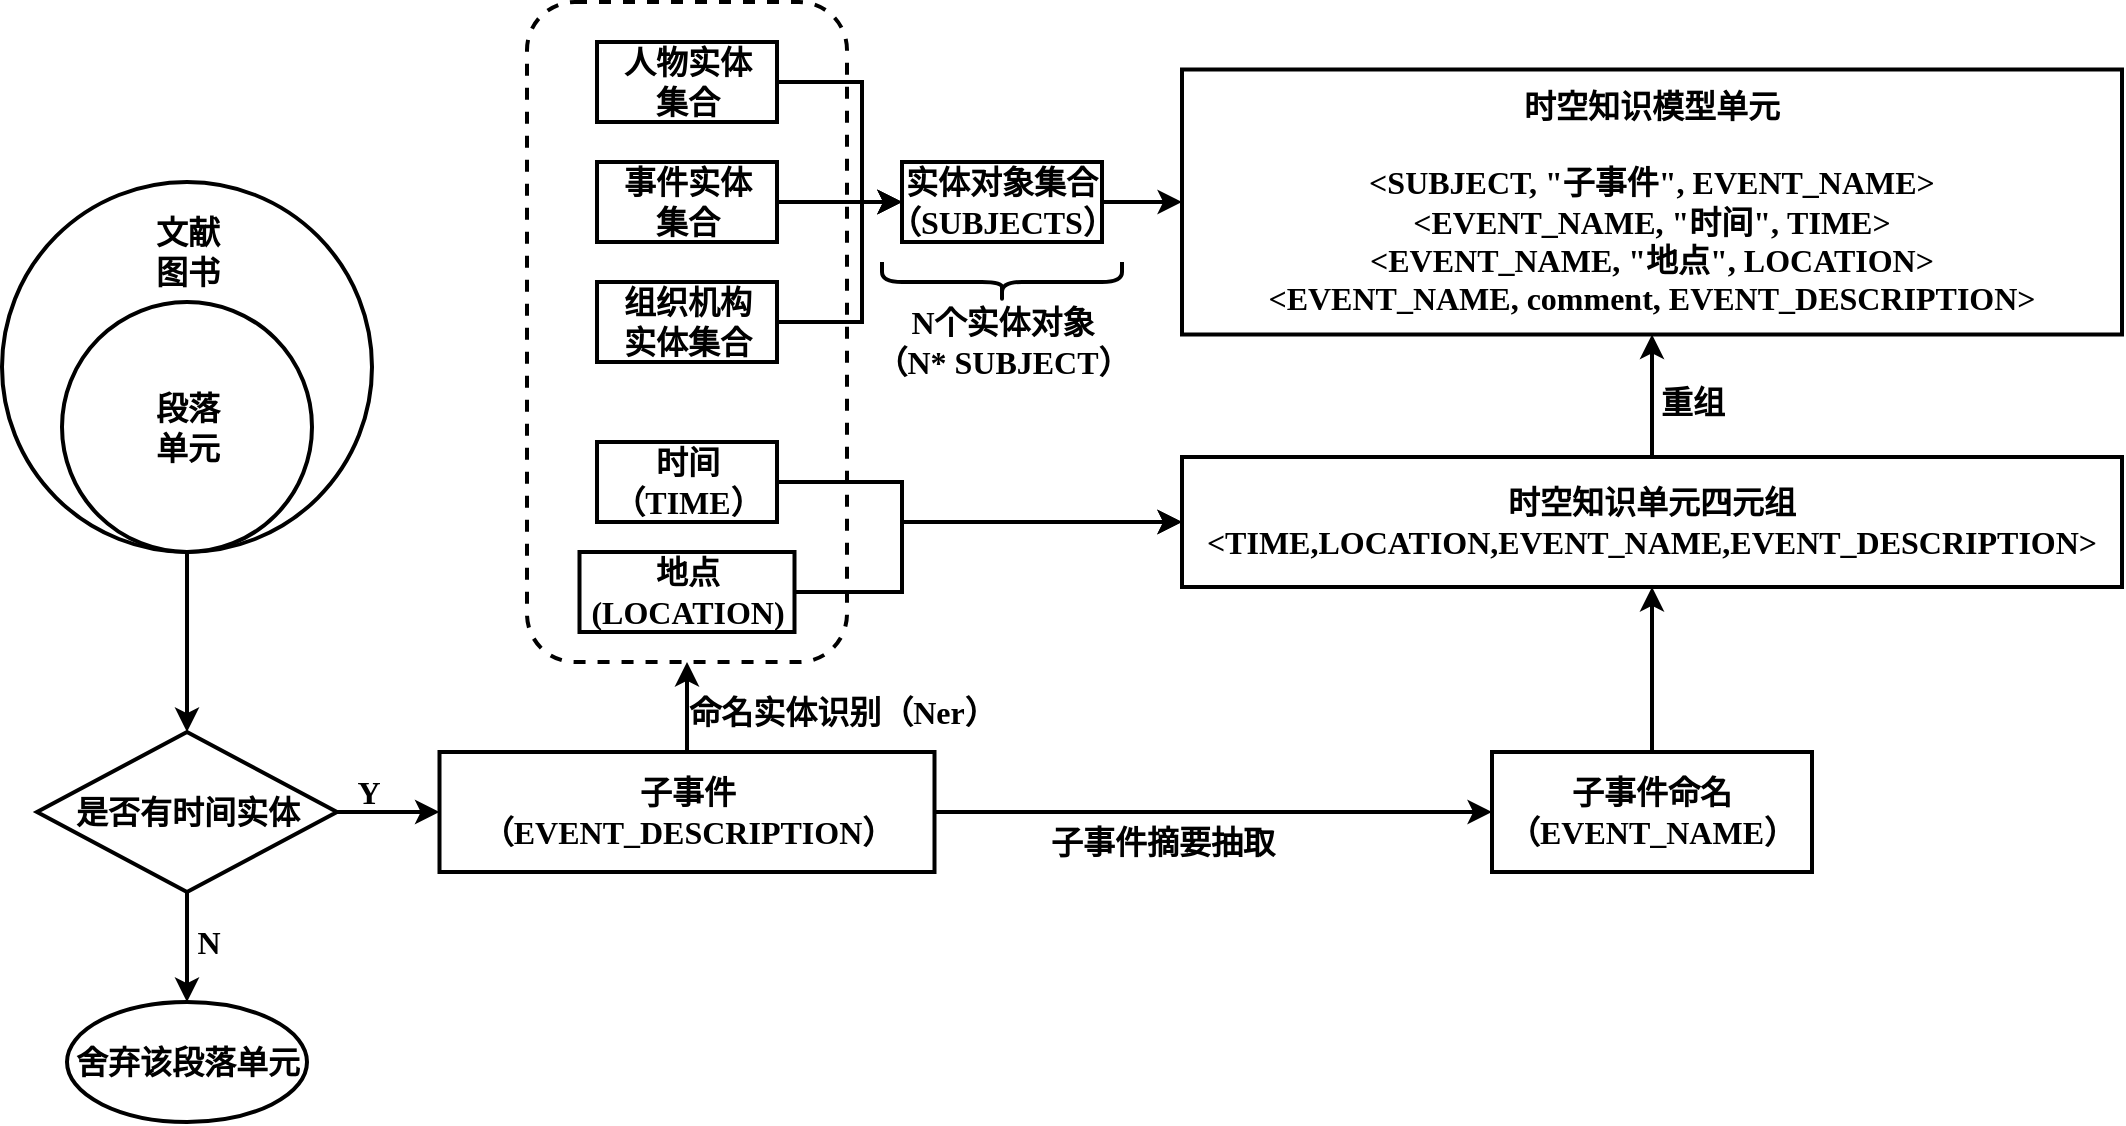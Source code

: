 <mxfile version="17.2.4" type="github">
  <diagram id="Tqv-xgq0oBXDb1eSAF5G" name="Page-1">
    <mxGraphModel dx="1058" dy="794" grid="1" gridSize="10" guides="1" tooltips="1" connect="1" arrows="1" fold="1" page="1" pageScale="1" pageWidth="827" pageHeight="1169" math="0" shadow="0">
      <root>
        <mxCell id="0" />
        <mxCell id="1" parent="0" />
        <mxCell id="5KL64Bzqj7dQWfPiXda_-27" value="" style="rounded=1;whiteSpace=wrap;html=1;fontSize=16;strokeWidth=2;dashed=1;fontStyle=1" parent="1" vertex="1">
          <mxGeometry x="402.5" y="180" width="160" height="330" as="geometry" />
        </mxCell>
        <mxCell id="5KL64Bzqj7dQWfPiXda_-74" style="edgeStyle=orthogonalEdgeStyle;rounded=0;orthogonalLoop=1;jettySize=auto;html=1;exitX=1;exitY=0.5;exitDx=0;exitDy=0;fontFamily=Times New Roman;fontSize=16;strokeWidth=2;entryX=0;entryY=0.5;entryDx=0;entryDy=0;fontStyle=1" parent="1" source="5KL64Bzqj7dQWfPiXda_-24" target="5KL64Bzqj7dQWfPiXda_-73" edge="1">
          <mxGeometry relative="1" as="geometry">
            <Array as="points">
              <mxPoint x="570" y="220" />
              <mxPoint x="570" y="280" />
            </Array>
          </mxGeometry>
        </mxCell>
        <mxCell id="5KL64Bzqj7dQWfPiXda_-24" value="&lt;span style=&quot;font-size: 16px;&quot;&gt;人物实体&lt;br style=&quot;font-size: 16px;&quot;&gt;集合&lt;/span&gt;" style="rounded=0;whiteSpace=wrap;html=1;fontSize=16;strokeWidth=2;fontStyle=1" parent="1" vertex="1">
          <mxGeometry x="437.5" y="200" width="90" height="40" as="geometry" />
        </mxCell>
        <mxCell id="5KL64Bzqj7dQWfPiXda_-75" style="edgeStyle=orthogonalEdgeStyle;rounded=0;orthogonalLoop=1;jettySize=auto;html=1;exitX=1;exitY=0.5;exitDx=0;exitDy=0;entryX=0;entryY=0.5;entryDx=0;entryDy=0;fontFamily=Times New Roman;fontSize=16;strokeWidth=2;fontStyle=1" parent="1" source="5KL64Bzqj7dQWfPiXda_-25" target="5KL64Bzqj7dQWfPiXda_-73" edge="1">
          <mxGeometry relative="1" as="geometry" />
        </mxCell>
        <mxCell id="5KL64Bzqj7dQWfPiXda_-25" value="&lt;span style=&quot;font-size: 16px;&quot;&gt;事件实体&lt;br style=&quot;font-size: 16px;&quot;&gt;集合&lt;br style=&quot;font-size: 16px;&quot;&gt;&lt;/span&gt;" style="rounded=0;whiteSpace=wrap;html=1;fontSize=16;strokeWidth=2;fontStyle=1" parent="1" vertex="1">
          <mxGeometry x="437.5" y="260" width="90" height="40" as="geometry" />
        </mxCell>
        <mxCell id="5KL64Bzqj7dQWfPiXda_-76" style="edgeStyle=orthogonalEdgeStyle;rounded=0;orthogonalLoop=1;jettySize=auto;html=1;exitX=1;exitY=0.5;exitDx=0;exitDy=0;entryX=0;entryY=0.5;entryDx=0;entryDy=0;fontFamily=Times New Roman;fontSize=16;strokeWidth=2;fontStyle=1" parent="1" source="5KL64Bzqj7dQWfPiXda_-26" target="5KL64Bzqj7dQWfPiXda_-73" edge="1">
          <mxGeometry relative="1" as="geometry">
            <Array as="points">
              <mxPoint x="570" y="340" />
              <mxPoint x="570" y="280" />
            </Array>
          </mxGeometry>
        </mxCell>
        <mxCell id="5KL64Bzqj7dQWfPiXda_-26" value="&lt;span style=&quot;font-size: 16px;&quot;&gt;组织机构&lt;br style=&quot;font-size: 16px;&quot;&gt;实体集合&lt;/span&gt;" style="rounded=0;whiteSpace=wrap;html=1;fontSize=16;strokeWidth=2;fontStyle=1" parent="1" vertex="1">
          <mxGeometry x="437.5" y="320" width="90" height="40" as="geometry" />
        </mxCell>
        <mxCell id="5KL64Bzqj7dQWfPiXda_-34" value="" style="ellipse;whiteSpace=wrap;html=1;aspect=fixed;rounded=1;fontSize=16;strokeWidth=2;fontStyle=1" parent="1" vertex="1">
          <mxGeometry x="140" y="270" width="185" height="185" as="geometry" />
        </mxCell>
        <mxCell id="5KL64Bzqj7dQWfPiXda_-60" style="edgeStyle=orthogonalEdgeStyle;rounded=0;orthogonalLoop=1;jettySize=auto;html=1;exitX=0.5;exitY=1;exitDx=0;exitDy=0;entryX=0.5;entryY=0;entryDx=0;entryDy=0;fontFamily=Times New Roman;fontSize=16;strokeWidth=2;fontStyle=1" parent="1" source="5KL64Bzqj7dQWfPiXda_-35" target="5KL64Bzqj7dQWfPiXda_-46" edge="1">
          <mxGeometry relative="1" as="geometry" />
        </mxCell>
        <mxCell id="5KL64Bzqj7dQWfPiXda_-35" value="" style="ellipse;whiteSpace=wrap;html=1;aspect=fixed;rounded=1;fontSize=16;strokeWidth=2;fontStyle=1" parent="1" vertex="1">
          <mxGeometry x="170" y="330" width="125" height="125" as="geometry" />
        </mxCell>
        <mxCell id="5KL64Bzqj7dQWfPiXda_-36" value="&lt;span style=&quot;font-size: 16px;&quot;&gt;文献&lt;br style=&quot;font-size: 16px;&quot;&gt;图书&lt;/span&gt;" style="text;html=1;strokeColor=none;fillColor=none;align=center;verticalAlign=middle;whiteSpace=wrap;rounded=0;fontSize=16;strokeWidth=2;fontStyle=1" parent="1" vertex="1">
          <mxGeometry x="202.5" y="290" width="60" height="30" as="geometry" />
        </mxCell>
        <mxCell id="5KL64Bzqj7dQWfPiXda_-38" value="&lt;span style=&quot;font-size: 16px;&quot;&gt;段落&lt;br style=&quot;font-size: 16px;&quot;&gt;单元&lt;/span&gt;" style="text;html=1;strokeColor=none;fillColor=none;align=center;verticalAlign=middle;whiteSpace=wrap;rounded=0;fontSize=16;strokeWidth=2;fontStyle=1" parent="1" vertex="1">
          <mxGeometry x="202.5" y="377.5" width="60" height="30" as="geometry" />
        </mxCell>
        <mxCell id="5KL64Bzqj7dQWfPiXda_-64" style="edgeStyle=orthogonalEdgeStyle;rounded=0;orthogonalLoop=1;jettySize=auto;html=1;exitX=1;exitY=0.5;exitDx=0;exitDy=0;fontFamily=Times New Roman;fontSize=16;entryX=0;entryY=0.5;entryDx=0;entryDy=0;strokeWidth=2;fontStyle=1" parent="1" target="5KL64Bzqj7dQWfPiXda_-59" edge="1">
          <mxGeometry relative="1" as="geometry">
            <mxPoint x="654" y="440" as="targetPoint" />
            <mxPoint x="521.5" y="475" as="sourcePoint" />
            <Array as="points">
              <mxPoint x="590" y="475" />
              <mxPoint x="590" y="440" />
            </Array>
          </mxGeometry>
        </mxCell>
        <mxCell id="5KL64Bzqj7dQWfPiXda_-43" value="&lt;span style=&quot;font-size: 16px;&quot;&gt;&lt;font face=&quot;Times New Roman&quot; style=&quot;font-size: 16px;&quot;&gt;地点&lt;br style=&quot;font-size: 16px;&quot;&gt;(LOCATION)&lt;/font&gt;&lt;br style=&quot;font-size: 16px;&quot;&gt;&lt;/span&gt;" style="rounded=0;whiteSpace=wrap;html=1;fontSize=16;strokeWidth=2;fontStyle=1" parent="1" vertex="1">
          <mxGeometry x="428.75" y="455" width="107.5" height="40" as="geometry" />
        </mxCell>
        <mxCell id="5KL64Bzqj7dQWfPiXda_-50" value="" style="edgeStyle=orthogonalEdgeStyle;rounded=0;orthogonalLoop=1;jettySize=auto;html=1;fontSize=16;strokeWidth=2;fontStyle=1" parent="1" source="5KL64Bzqj7dQWfPiXda_-46" target="5KL64Bzqj7dQWfPiXda_-49" edge="1">
          <mxGeometry relative="1" as="geometry" />
        </mxCell>
        <mxCell id="5KL64Bzqj7dQWfPiXda_-52" value="" style="edgeStyle=orthogonalEdgeStyle;rounded=0;orthogonalLoop=1;jettySize=auto;html=1;fontSize=16;strokeWidth=2;fontStyle=1" parent="1" source="5KL64Bzqj7dQWfPiXda_-46" target="5KL64Bzqj7dQWfPiXda_-51" edge="1">
          <mxGeometry relative="1" as="geometry" />
        </mxCell>
        <mxCell id="5KL64Bzqj7dQWfPiXda_-46" value="是否有时间实体" style="rhombus;whiteSpace=wrap;html=1;fontSize=16;rounded=0;strokeWidth=2;fontStyle=1" parent="1" vertex="1">
          <mxGeometry x="157.5" y="545" width="150" height="80" as="geometry" />
        </mxCell>
        <mxCell id="5KL64Bzqj7dQWfPiXda_-49" value="舍弃该段落单元" style="ellipse;whiteSpace=wrap;html=1;fontSize=16;rounded=0;strokeWidth=2;fontStyle=1;" parent="1" vertex="1">
          <mxGeometry x="172.5" y="680" width="120" height="60" as="geometry" />
        </mxCell>
        <mxCell id="5KL64Bzqj7dQWfPiXda_-53" style="edgeStyle=orthogonalEdgeStyle;rounded=0;orthogonalLoop=1;jettySize=auto;html=1;exitX=0.5;exitY=0;exitDx=0;exitDy=0;fontFamily=Times New Roman;fontSize=16;strokeWidth=2;fontStyle=1" parent="1" source="5KL64Bzqj7dQWfPiXda_-51" target="5KL64Bzqj7dQWfPiXda_-27" edge="1">
          <mxGeometry relative="1" as="geometry" />
        </mxCell>
        <mxCell id="5KL64Bzqj7dQWfPiXda_-62" style="edgeStyle=orthogonalEdgeStyle;rounded=0;orthogonalLoop=1;jettySize=auto;html=1;exitX=1;exitY=0.5;exitDx=0;exitDy=0;entryX=0;entryY=0.5;entryDx=0;entryDy=0;fontFamily=Times New Roman;fontSize=16;strokeWidth=2;fontStyle=1" parent="1" source="5KL64Bzqj7dQWfPiXda_-51" target="5KL64Bzqj7dQWfPiXda_-54" edge="1">
          <mxGeometry relative="1" as="geometry" />
        </mxCell>
        <mxCell id="5KL64Bzqj7dQWfPiXda_-51" value="&lt;font face=&quot;Times New Roman&quot; style=&quot;font-size: 16px;&quot;&gt;子事件（&lt;span lang=&quot;EN-US&quot; style=&quot;font-size: 16px;&quot;&gt;EVENT_DESCRIPTION&lt;/span&gt;）&lt;/font&gt;" style="whiteSpace=wrap;html=1;fontSize=16;rounded=0;strokeWidth=2;fontStyle=1;" parent="1" vertex="1">
          <mxGeometry x="358.75" y="555" width="247.5" height="60" as="geometry" />
        </mxCell>
        <mxCell id="5KL64Bzqj7dQWfPiXda_-65" style="edgeStyle=orthogonalEdgeStyle;rounded=0;orthogonalLoop=1;jettySize=auto;html=1;exitX=0.5;exitY=0;exitDx=0;exitDy=0;entryX=0.5;entryY=1;entryDx=0;entryDy=0;fontFamily=Times New Roman;fontSize=16;strokeWidth=2;fontStyle=1" parent="1" source="5KL64Bzqj7dQWfPiXda_-54" target="5KL64Bzqj7dQWfPiXda_-59" edge="1">
          <mxGeometry relative="1" as="geometry" />
        </mxCell>
        <mxCell id="5KL64Bzqj7dQWfPiXda_-54" value="&lt;font face=&quot;Times New Roman&quot; style=&quot;font-size: 16px;&quot;&gt;子事件命名（&lt;span lang=&quot;EN-US&quot; style=&quot;font-size: 16px;&quot;&gt;EVENT_NAME&lt;/span&gt;）&lt;/font&gt;" style="whiteSpace=wrap;html=1;fontSize=16;rounded=0;strokeWidth=2;fontStyle=1;" parent="1" vertex="1">
          <mxGeometry x="885" y="555" width="160" height="60" as="geometry" />
        </mxCell>
        <mxCell id="5KL64Bzqj7dQWfPiXda_-78" style="edgeStyle=orthogonalEdgeStyle;rounded=0;orthogonalLoop=1;jettySize=auto;html=1;exitX=0.5;exitY=0;exitDx=0;exitDy=0;entryX=0.5;entryY=1;entryDx=0;entryDy=0;fontFamily=Times New Roman;fontSize=16;strokeWidth=2;fontStyle=1" parent="1" source="5KL64Bzqj7dQWfPiXda_-59" target="5KL64Bzqj7dQWfPiXda_-77" edge="1">
          <mxGeometry relative="1" as="geometry" />
        </mxCell>
        <mxCell id="5KL64Bzqj7dQWfPiXda_-59" value="&lt;font face=&quot;Times New Roman&quot; style=&quot;font-size: 16px;&quot;&gt;&lt;span style=&quot;font-size: 16px;&quot;&gt;时空知识单元四元组&lt;br style=&quot;font-size: 16px;&quot;&gt;&lt;span lang=&quot;EN-US&quot; style=&quot;font-size: 16px;&quot;&gt;&amp;lt;TIME,LOCATION,EVENT_NAME,EVENT_DESCRIPTION&amp;gt;&lt;/span&gt;&lt;/span&gt;&lt;/font&gt;&lt;span style=&quot;font-size: 16px;&quot;&gt;&lt;br style=&quot;font-size: 16px;&quot;&gt;&lt;/span&gt;" style="rounded=0;whiteSpace=wrap;html=1;fontSize=16;strokeWidth=2;fontStyle=1" parent="1" vertex="1">
          <mxGeometry x="730" y="407.5" width="470" height="65" as="geometry" />
        </mxCell>
        <mxCell id="5KL64Bzqj7dQWfPiXda_-63" style="edgeStyle=orthogonalEdgeStyle;rounded=0;orthogonalLoop=1;jettySize=auto;html=1;exitX=1;exitY=0.5;exitDx=0;exitDy=0;entryX=0;entryY=0.5;entryDx=0;entryDy=0;fontFamily=Times New Roman;fontSize=16;strokeWidth=2;fontStyle=1" parent="1" source="5KL64Bzqj7dQWfPiXda_-61" target="5KL64Bzqj7dQWfPiXda_-59" edge="1">
          <mxGeometry relative="1" as="geometry">
            <Array as="points">
              <mxPoint x="590" y="420" />
              <mxPoint x="590" y="440" />
            </Array>
          </mxGeometry>
        </mxCell>
        <mxCell id="5KL64Bzqj7dQWfPiXda_-61" value="&lt;span style=&quot;font-size: 16px;&quot;&gt;&lt;font face=&quot;Times New Roman&quot; style=&quot;font-size: 16px;&quot;&gt;时间（TIME）&lt;/font&gt;&lt;/span&gt;" style="rounded=0;whiteSpace=wrap;html=1;fontSize=16;strokeWidth=2;fontStyle=1" parent="1" vertex="1">
          <mxGeometry x="437.5" y="400" width="90" height="40" as="geometry" />
        </mxCell>
        <mxCell id="5KL64Bzqj7dQWfPiXda_-83" style="edgeStyle=orthogonalEdgeStyle;rounded=0;orthogonalLoop=1;jettySize=auto;html=1;exitX=1;exitY=0.5;exitDx=0;exitDy=0;entryX=0;entryY=0.5;entryDx=0;entryDy=0;fontFamily=Times New Roman;fontSize=16;strokeWidth=2;fontStyle=1" parent="1" source="5KL64Bzqj7dQWfPiXda_-73" target="5KL64Bzqj7dQWfPiXda_-77" edge="1">
          <mxGeometry relative="1" as="geometry" />
        </mxCell>
        <mxCell id="5KL64Bzqj7dQWfPiXda_-73" value="&lt;span style=&quot;font-size: 16px;&quot;&gt;&lt;font face=&quot;Times New Roman&quot; style=&quot;font-size: 16px;&quot;&gt;实体对象集合（SUBJECTS）&lt;/font&gt;&lt;br style=&quot;font-size: 16px;&quot;&gt;&lt;/span&gt;" style="rounded=0;whiteSpace=wrap;html=1;fontSize=16;strokeWidth=2;fontStyle=1" parent="1" vertex="1">
          <mxGeometry x="590" y="260" width="100" height="40" as="geometry" />
        </mxCell>
        <mxCell id="5KL64Bzqj7dQWfPiXda_-77" value="&lt;font face=&quot;Times New Roman&quot; style=&quot;font-size: 16px;&quot;&gt;&lt;span style=&quot;font-size: 16px;&quot;&gt;时空知识模型单元&lt;br style=&quot;font-size: 16px;&quot;&gt;&lt;br style=&quot;font-size: 16px;&quot;&gt;&amp;lt;&lt;/span&gt;&lt;/font&gt;&lt;span style=&quot;font-family: &amp;quot;times new roman&amp;quot;; font-size: 16px;&quot;&gt;SUBJECT, &quot;&lt;/span&gt;&lt;span style=&quot;font-family: &amp;quot;times new roman&amp;quot;; font-size: 16px;&quot;&gt;子事件&lt;/span&gt;&lt;span style=&quot;font-family: &amp;quot;times new roman&amp;quot;; font-size: 16px;&quot;&gt;&quot;,&amp;nbsp;&lt;/span&gt;&lt;span style=&quot;font-family: &amp;quot;times new roman&amp;quot;; font-size: 16px;&quot;&gt;&lt;span lang=&quot;EN-US&quot; style=&quot;font-size: 16px;&quot;&gt;EVENT_NAME&amp;gt;&lt;br style=&quot;font-size: 16px;&quot;&gt;&lt;/span&gt;&lt;/span&gt;&lt;font face=&quot;Times New Roman&quot; style=&quot;font-size: 16px;&quot;&gt;&lt;span style=&quot;font-size: 16px;&quot;&gt;&amp;lt;&lt;/span&gt;&lt;/font&gt;&lt;span style=&quot;font-family: &amp;quot;times new roman&amp;quot;; font-size: 16px;&quot;&gt;&lt;span lang=&quot;EN-US&quot; style=&quot;font-size: 16px;&quot;&gt;EVENT_NAME, &quot;&lt;/span&gt;&lt;/span&gt;&lt;span style=&quot;font-family: &amp;quot;times new roman&amp;quot;; font-size: 16px;&quot;&gt;&lt;span lang=&quot;EN-US&quot; style=&quot;font-size: 16px;&quot;&gt;时间&lt;/span&gt;&lt;/span&gt;&lt;span style=&quot;font-family: &amp;quot;times new roman&amp;quot;; font-size: 16px;&quot;&gt;&lt;span lang=&quot;EN-US&quot; style=&quot;font-size: 16px;&quot;&gt;&quot;, TIME&lt;/span&gt;&lt;/span&gt;&lt;font face=&quot;Times New Roman&quot; style=&quot;font-size: 16px;&quot;&gt;&lt;span style=&quot;font-size: 16px;&quot;&gt;&amp;gt;&lt;br style=&quot;font-size: 16px;&quot;&gt;&amp;lt;&lt;/span&gt;&lt;/font&gt;&lt;span style=&quot;font-family: &amp;quot;times new roman&amp;quot;; font-size: 16px;&quot;&gt;&lt;span lang=&quot;EN-US&quot; style=&quot;font-size: 16px;&quot;&gt;EVENT_NAME, &quot;&lt;/span&gt;&lt;/span&gt;&lt;span style=&quot;font-family: &amp;quot;times new roman&amp;quot;; font-size: 16px;&quot;&gt;&lt;span lang=&quot;EN-US&quot; style=&quot;font-size: 16px;&quot;&gt;地点&lt;/span&gt;&lt;/span&gt;&lt;span style=&quot;font-family: &amp;quot;times new roman&amp;quot;; font-size: 16px;&quot;&gt;&lt;span lang=&quot;EN-US&quot; style=&quot;font-size: 16px;&quot;&gt;&quot;, LOCATION&amp;gt;&lt;/span&gt;&lt;/span&gt;&lt;font face=&quot;Times New Roman&quot; style=&quot;font-size: 16px;&quot;&gt;&lt;span style=&quot;font-size: 16px;&quot;&gt;&lt;br style=&quot;font-size: 16px;&quot;&gt;&lt;/span&gt;&lt;/font&gt;&lt;font face=&quot;Times New Roman&quot; style=&quot;font-size: 16px;&quot;&gt;&lt;span style=&quot;font-size: 16px;&quot;&gt;&amp;lt;&lt;/span&gt;&lt;/font&gt;&lt;span style=&quot;font-family: &amp;quot;times new roman&amp;quot;; font-size: 16px;&quot;&gt;&lt;span lang=&quot;EN-US&quot; style=&quot;font-size: 16px;&quot;&gt;EVENT_NAME, comment,&amp;nbsp;&lt;/span&gt;&lt;/span&gt;&lt;span style=&quot;font-family: &amp;quot;times new roman&amp;quot;; font-size: 16px;&quot;&gt;&lt;span lang=&quot;EN-US&quot; style=&quot;font-size: 16px;&quot;&gt;EVENT_DESCRIPTION&lt;/span&gt;&lt;/span&gt;&lt;span style=&quot;font-family: &amp;quot;times new roman&amp;quot;; font-size: 16px;&quot;&gt;&lt;span lang=&quot;EN-US&quot; style=&quot;font-size: 16px;&quot;&gt;&amp;gt;&lt;/span&gt;&lt;/span&gt;&lt;span style=&quot;font-size: 16px;&quot;&gt;&lt;br style=&quot;font-size: 16px;&quot;&gt;&lt;/span&gt;" style="rounded=0;whiteSpace=wrap;html=1;fontSize=16;strokeWidth=2;fontStyle=1" parent="1" vertex="1">
          <mxGeometry x="730" y="213.75" width="470" height="132.5" as="geometry" />
        </mxCell>
        <mxCell id="5KL64Bzqj7dQWfPiXda_-79" value="&lt;span style=&quot;font-size: 16px;&quot;&gt;N&lt;/span&gt;" style="text;html=1;align=center;verticalAlign=middle;resizable=0;points=[];autosize=1;strokeColor=none;fillColor=none;fontSize=16;fontFamily=Times New Roman;strokeWidth=2;fontStyle=1" parent="1" vertex="1">
          <mxGeometry x="227.5" y="640" width="30" height="20" as="geometry" />
        </mxCell>
        <mxCell id="5KL64Bzqj7dQWfPiXda_-80" value="&lt;span style=&quot;font-size: 16px;&quot;&gt;Y&lt;/span&gt;" style="text;html=1;align=center;verticalAlign=middle;resizable=0;points=[];autosize=1;strokeColor=none;fillColor=none;fontSize=16;fontFamily=Times New Roman;strokeWidth=2;fontStyle=1" parent="1" vertex="1">
          <mxGeometry x="307.5" y="565" width="30" height="20" as="geometry" />
        </mxCell>
        <mxCell id="5KL64Bzqj7dQWfPiXda_-81" value="&lt;span style=&quot;font-size: 16px&quot;&gt;命名实体识别（Ner）&lt;/span&gt;" style="text;html=1;align=center;verticalAlign=middle;resizable=0;points=[];autosize=1;strokeColor=none;fillColor=none;fontSize=16;fontFamily=Times New Roman;strokeWidth=2;fontStyle=1" parent="1" vertex="1">
          <mxGeometry x="475" y="525" width="170" height="20" as="geometry" />
        </mxCell>
        <mxCell id="5KL64Bzqj7dQWfPiXda_-82" value="&lt;span style=&quot;font-size: 16px;&quot;&gt;子事件摘要抽取&lt;/span&gt;" style="text;html=1;align=center;verticalAlign=middle;resizable=0;points=[];autosize=1;strokeColor=none;fillColor=none;fontSize=16;fontFamily=Times New Roman;strokeWidth=2;fontStyle=1" parent="1" vertex="1">
          <mxGeometry x="655" y="590" width="130" height="20" as="geometry" />
        </mxCell>
        <mxCell id="5KL64Bzqj7dQWfPiXda_-84" value="" style="shape=curlyBracket;whiteSpace=wrap;html=1;rounded=1;flipH=1;fontFamily=Times New Roman;fontSize=16;fillColor=default;rotation=90;strokeWidth=2;fontStyle=1" parent="1" vertex="1">
          <mxGeometry x="630" y="260" width="20" height="120" as="geometry" />
        </mxCell>
        <mxCell id="5KL64Bzqj7dQWfPiXda_-87" value="N个实体对象&lt;br style=&quot;font-size: 16px;&quot;&gt;（N* SUBJECT）" style="text;html=1;align=center;verticalAlign=middle;resizable=0;points=[];autosize=1;strokeColor=none;fillColor=none;fontSize=16;fontFamily=Times New Roman;strokeWidth=2;fontStyle=1" parent="1" vertex="1">
          <mxGeometry x="570" y="330" width="140" height="40" as="geometry" />
        </mxCell>
        <mxCell id="5KL64Bzqj7dQWfPiXda_-88" value="&lt;span style=&quot;font-size: 16px;&quot;&gt;重组&lt;/span&gt;" style="text;html=1;align=center;verticalAlign=middle;resizable=0;points=[];autosize=1;strokeColor=none;fillColor=none;fontSize=16;fontFamily=Times New Roman;strokeWidth=2;fontStyle=1" parent="1" vertex="1">
          <mxGeometry x="960" y="370" width="50" height="20" as="geometry" />
        </mxCell>
      </root>
    </mxGraphModel>
  </diagram>
</mxfile>
